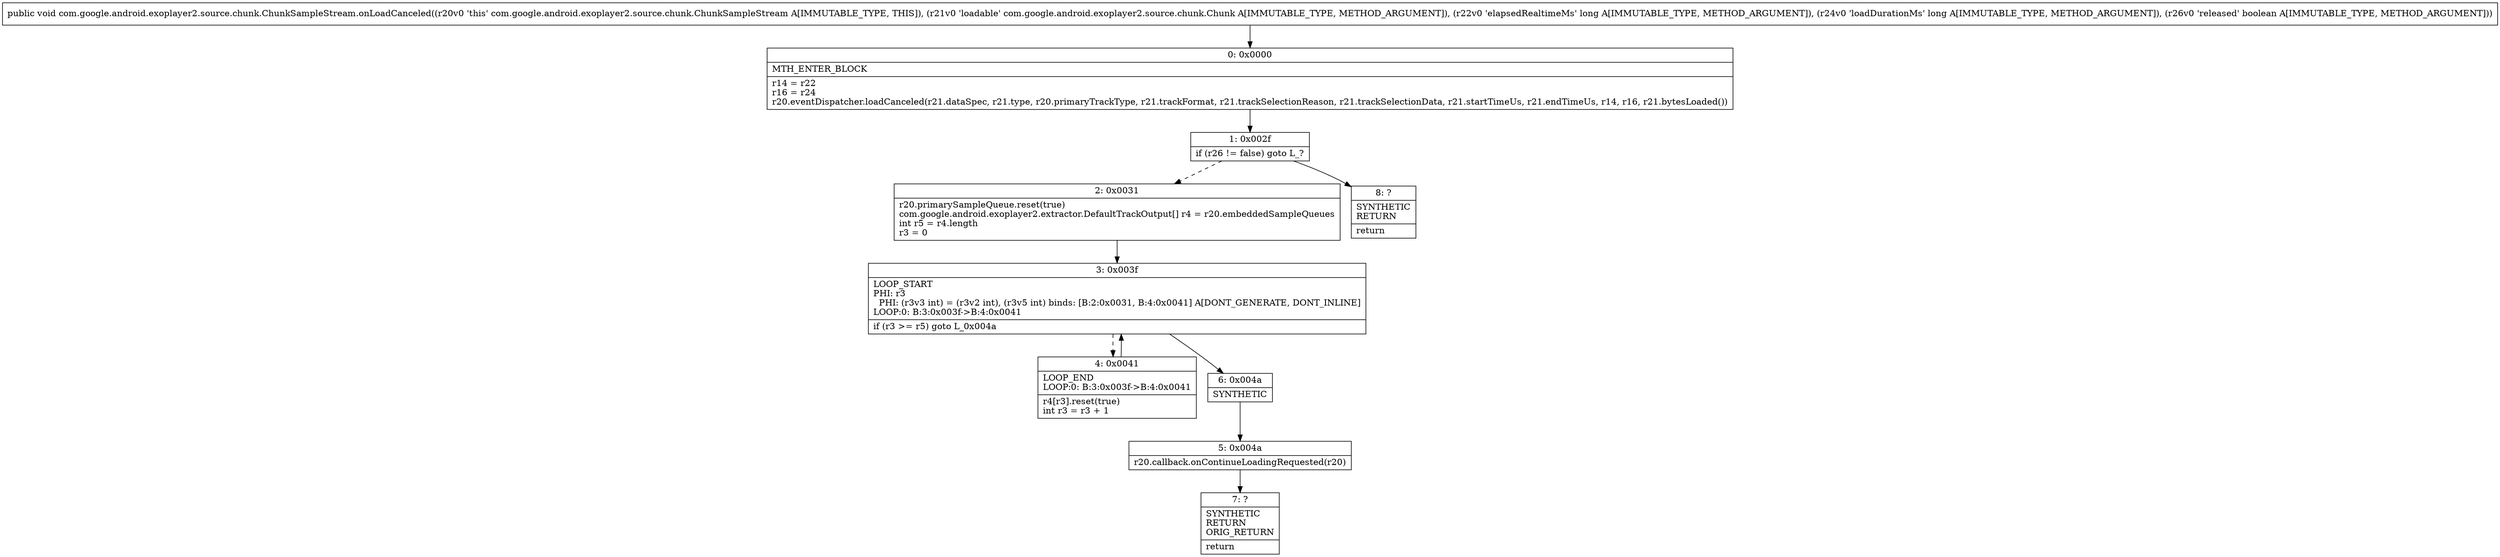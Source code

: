 digraph "CFG forcom.google.android.exoplayer2.source.chunk.ChunkSampleStream.onLoadCanceled(Lcom\/google\/android\/exoplayer2\/source\/chunk\/Chunk;JJZ)V" {
Node_0 [shape=record,label="{0\:\ 0x0000|MTH_ENTER_BLOCK\l|r14 = r22\lr16 = r24\lr20.eventDispatcher.loadCanceled(r21.dataSpec, r21.type, r20.primaryTrackType, r21.trackFormat, r21.trackSelectionReason, r21.trackSelectionData, r21.startTimeUs, r21.endTimeUs, r14, r16, r21.bytesLoaded())\l}"];
Node_1 [shape=record,label="{1\:\ 0x002f|if (r26 != false) goto L_?\l}"];
Node_2 [shape=record,label="{2\:\ 0x0031|r20.primarySampleQueue.reset(true)\lcom.google.android.exoplayer2.extractor.DefaultTrackOutput[] r4 = r20.embeddedSampleQueues\lint r5 = r4.length\lr3 = 0\l}"];
Node_3 [shape=record,label="{3\:\ 0x003f|LOOP_START\lPHI: r3 \l  PHI: (r3v3 int) = (r3v2 int), (r3v5 int) binds: [B:2:0x0031, B:4:0x0041] A[DONT_GENERATE, DONT_INLINE]\lLOOP:0: B:3:0x003f\-\>B:4:0x0041\l|if (r3 \>= r5) goto L_0x004a\l}"];
Node_4 [shape=record,label="{4\:\ 0x0041|LOOP_END\lLOOP:0: B:3:0x003f\-\>B:4:0x0041\l|r4[r3].reset(true)\lint r3 = r3 + 1\l}"];
Node_5 [shape=record,label="{5\:\ 0x004a|r20.callback.onContinueLoadingRequested(r20)\l}"];
Node_6 [shape=record,label="{6\:\ 0x004a|SYNTHETIC\l}"];
Node_7 [shape=record,label="{7\:\ ?|SYNTHETIC\lRETURN\lORIG_RETURN\l|return\l}"];
Node_8 [shape=record,label="{8\:\ ?|SYNTHETIC\lRETURN\l|return\l}"];
MethodNode[shape=record,label="{public void com.google.android.exoplayer2.source.chunk.ChunkSampleStream.onLoadCanceled((r20v0 'this' com.google.android.exoplayer2.source.chunk.ChunkSampleStream A[IMMUTABLE_TYPE, THIS]), (r21v0 'loadable' com.google.android.exoplayer2.source.chunk.Chunk A[IMMUTABLE_TYPE, METHOD_ARGUMENT]), (r22v0 'elapsedRealtimeMs' long A[IMMUTABLE_TYPE, METHOD_ARGUMENT]), (r24v0 'loadDurationMs' long A[IMMUTABLE_TYPE, METHOD_ARGUMENT]), (r26v0 'released' boolean A[IMMUTABLE_TYPE, METHOD_ARGUMENT])) }"];
MethodNode -> Node_0;
Node_0 -> Node_1;
Node_1 -> Node_2[style=dashed];
Node_1 -> Node_8;
Node_2 -> Node_3;
Node_3 -> Node_4[style=dashed];
Node_3 -> Node_6;
Node_4 -> Node_3;
Node_5 -> Node_7;
Node_6 -> Node_5;
}

